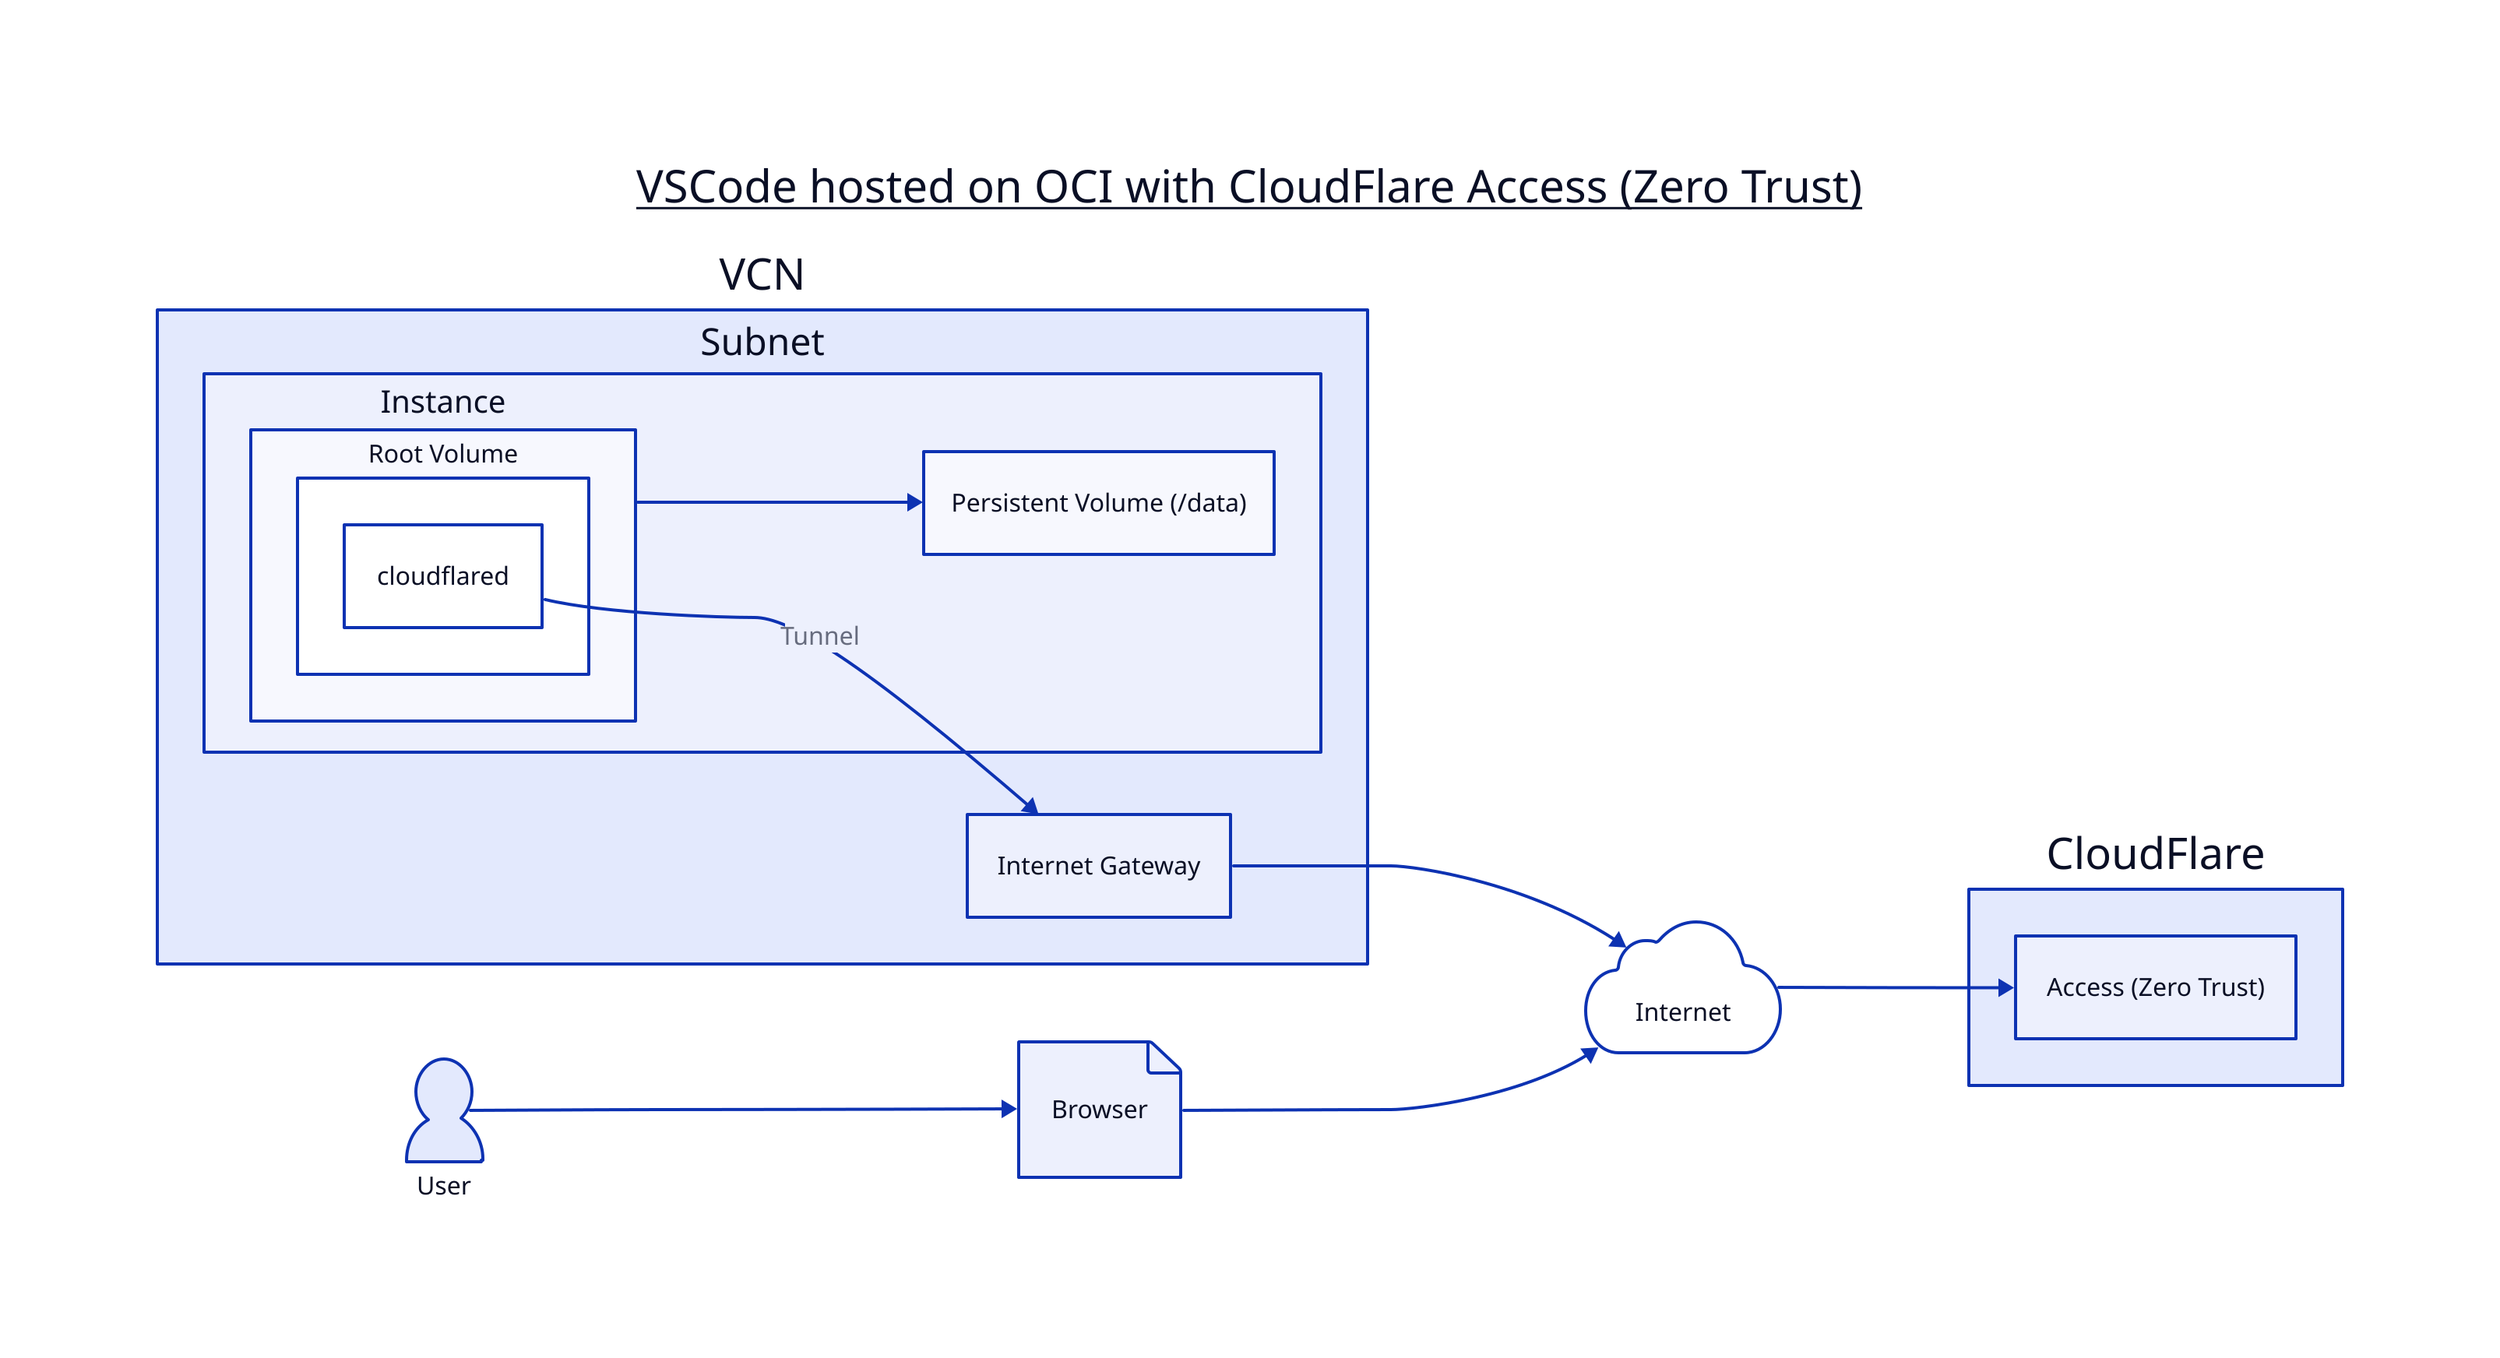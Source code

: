 # D2 Settings
direction: right

# Title
title: VSCode hosted on OCI with CloudFlare Access (Zero Trust) {
  near: top-center
  shape: text
  style: {
    font-size: 29
    bold: true
    underline: true
  }
}

# OCI Infrastructure
VCN: {
  Subnet: {
    Instance: {
      Root Volume: {
        cloudflared
      }
    }
    Instance -> Persistent Volume (/data)
  }
  Internet Gateway <- _.VCN.Subnet.Instance.Root Volume.cloudflared: Tunnel
}

# Internet
Internet.shape: cloud

# CloudFlare Infrastructure
CloudFlare: {
  Access (Zero Trust)
  _.VCN.Internet Gateway -> _.Internet -> _.CloudFlare.Access (Zero Trust)
}

# User
User: {
  shape: person
}
Browser: {
  shape: page
  _.User -> _.Browser
  _.Browser -> _.Internet
}
